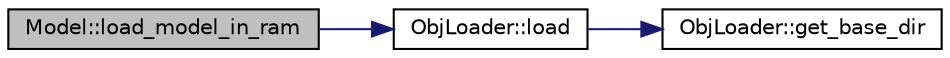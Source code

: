 digraph "Model::load_model_in_ram"
{
 // INTERACTIVE_SVG=YES
 // LATEX_PDF_SIZE
  bgcolor="transparent";
  edge [fontname="Helvetica",fontsize="10",labelfontname="Helvetica",labelfontsize="10"];
  node [fontname="Helvetica",fontsize="10",shape=record];
  rankdir="LR";
  Node1 [label="Model::load_model_in_ram",height=0.2,width=0.4,color="black", fillcolor="grey75", style="filled", fontcolor="black",tooltip=" "];
  Node1 -> Node2 [color="midnightblue",fontsize="10",style="solid",fontname="Helvetica"];
  Node2 [label="ObjLoader::load",height=0.2,width=0.4,color="black",URL="$d5/dd8/class_obj_loader.html#a41db1c0ada11d10ae9a60c5aa78b0920",tooltip=" "];
  Node2 -> Node3 [color="midnightblue",fontsize="10",style="solid",fontname="Helvetica"];
  Node3 [label="ObjLoader::get_base_dir",height=0.2,width=0.4,color="black",URL="$d5/dd8/class_obj_loader.html#ab6a45a8814c4bc29125661bc1951e024",tooltip=" "];
}
